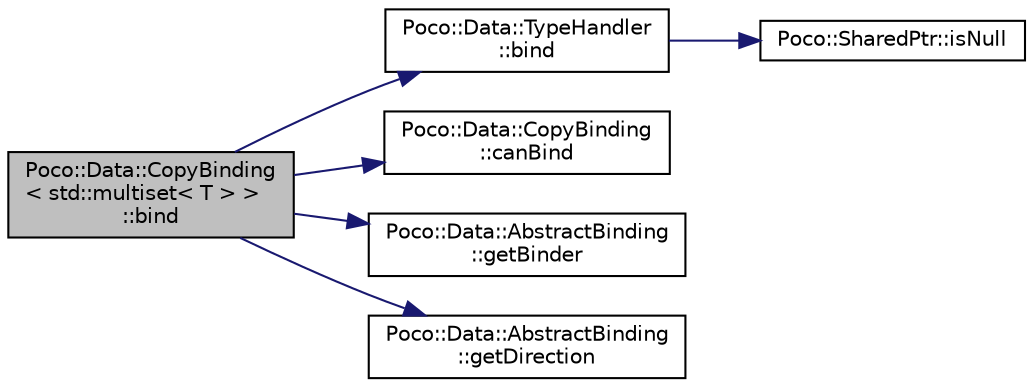 digraph "Poco::Data::CopyBinding&lt; std::multiset&lt; T &gt; &gt;::bind"
{
 // LATEX_PDF_SIZE
  edge [fontname="Helvetica",fontsize="10",labelfontname="Helvetica",labelfontsize="10"];
  node [fontname="Helvetica",fontsize="10",shape=record];
  rankdir="LR";
  Node1 [label="Poco::Data::CopyBinding\l\< std::multiset\< T \> \>\l::bind",height=0.2,width=0.4,color="black", fillcolor="grey75", style="filled", fontcolor="black",tooltip="Returns true if we have enough data to bind."];
  Node1 -> Node2 [color="midnightblue",fontsize="10",style="solid",fontname="Helvetica"];
  Node2 [label="Poco::Data::TypeHandler\l::bind",height=0.2,width=0.4,color="black", fillcolor="white", style="filled",URL="$classPoco_1_1Data_1_1TypeHandler.html#abfd40dc3b47d4960f89451d4196f778e",tooltip=" "];
  Node2 -> Node3 [color="midnightblue",fontsize="10",style="solid",fontname="Helvetica"];
  Node3 [label="Poco::SharedPtr::isNull",height=0.2,width=0.4,color="black", fillcolor="white", style="filled",URL="$classPoco_1_1SharedPtr.html#af04598ca0ecf598802c144836cfd3b5a",tooltip=" "];
  Node1 -> Node4 [color="midnightblue",fontsize="10",style="solid",fontname="Helvetica"];
  Node4 [label="Poco::Data::CopyBinding\l::canBind",height=0.2,width=0.4,color="black", fillcolor="white", style="filled",URL="$classPoco_1_1Data_1_1CopyBinding.html#adb41180fe0c5276baa3ea7b830809d5a",tooltip=" "];
  Node1 -> Node5 [color="midnightblue",fontsize="10",style="solid",fontname="Helvetica"];
  Node5 [label="Poco::Data::AbstractBinding\l::getBinder",height=0.2,width=0.4,color="black", fillcolor="white", style="filled",URL="$classPoco_1_1Data_1_1AbstractBinding.html#adf5942e06433f862363daf653ac363bf",tooltip="Sets the object used for binding; object does NOT take ownership of the pointer."];
  Node1 -> Node6 [color="midnightblue",fontsize="10",style="solid",fontname="Helvetica"];
  Node6 [label="Poco::Data::AbstractBinding\l::getDirection",height=0.2,width=0.4,color="black", fillcolor="white", style="filled",URL="$classPoco_1_1Data_1_1AbstractBinding.html#a04a662805c3dc4b2309c1ed7bd4e093a",tooltip="Allows a binding to be reused."];
}

